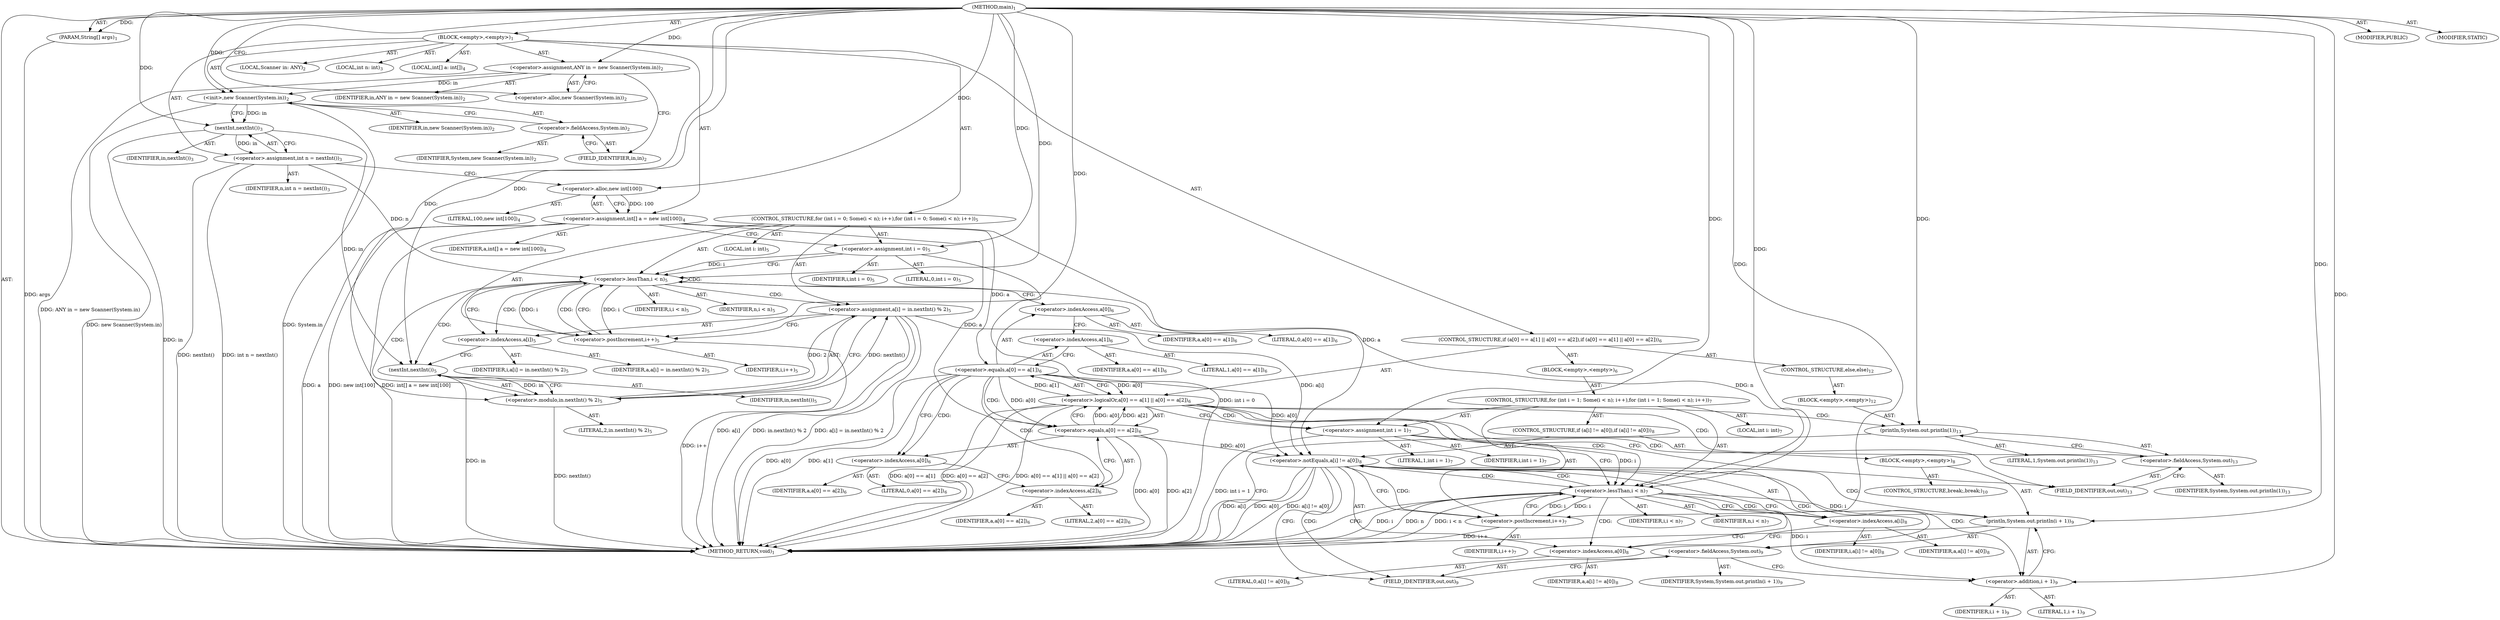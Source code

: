 digraph "main" {  
"19" [label = <(METHOD,main)<SUB>1</SUB>> ]
"20" [label = <(PARAM,String[] args)<SUB>1</SUB>> ]
"21" [label = <(BLOCK,&lt;empty&gt;,&lt;empty&gt;)<SUB>1</SUB>> ]
"4" [label = <(LOCAL,Scanner in: ANY)<SUB>2</SUB>> ]
"22" [label = <(&lt;operator&gt;.assignment,ANY in = new Scanner(System.in))<SUB>2</SUB>> ]
"23" [label = <(IDENTIFIER,in,ANY in = new Scanner(System.in))<SUB>2</SUB>> ]
"24" [label = <(&lt;operator&gt;.alloc,new Scanner(System.in))<SUB>2</SUB>> ]
"25" [label = <(&lt;init&gt;,new Scanner(System.in))<SUB>2</SUB>> ]
"3" [label = <(IDENTIFIER,in,new Scanner(System.in))<SUB>2</SUB>> ]
"26" [label = <(&lt;operator&gt;.fieldAccess,System.in)<SUB>2</SUB>> ]
"27" [label = <(IDENTIFIER,System,new Scanner(System.in))<SUB>2</SUB>> ]
"28" [label = <(FIELD_IDENTIFIER,in,in)<SUB>2</SUB>> ]
"29" [label = <(LOCAL,int n: int)<SUB>3</SUB>> ]
"30" [label = <(&lt;operator&gt;.assignment,int n = nextInt())<SUB>3</SUB>> ]
"31" [label = <(IDENTIFIER,n,int n = nextInt())<SUB>3</SUB>> ]
"32" [label = <(nextInt,nextInt())<SUB>3</SUB>> ]
"33" [label = <(IDENTIFIER,in,nextInt())<SUB>3</SUB>> ]
"34" [label = <(LOCAL,int[] a: int[])<SUB>4</SUB>> ]
"35" [label = <(&lt;operator&gt;.assignment,int[] a = new int[100])<SUB>4</SUB>> ]
"36" [label = <(IDENTIFIER,a,int[] a = new int[100])<SUB>4</SUB>> ]
"37" [label = <(&lt;operator&gt;.alloc,new int[100])> ]
"38" [label = <(LITERAL,100,new int[100])<SUB>4</SUB>> ]
"39" [label = <(CONTROL_STRUCTURE,for (int i = 0; Some(i &lt; n); i++),for (int i = 0; Some(i &lt; n); i++))<SUB>5</SUB>> ]
"40" [label = <(LOCAL,int i: int)<SUB>5</SUB>> ]
"41" [label = <(&lt;operator&gt;.assignment,int i = 0)<SUB>5</SUB>> ]
"42" [label = <(IDENTIFIER,i,int i = 0)<SUB>5</SUB>> ]
"43" [label = <(LITERAL,0,int i = 0)<SUB>5</SUB>> ]
"44" [label = <(&lt;operator&gt;.lessThan,i &lt; n)<SUB>5</SUB>> ]
"45" [label = <(IDENTIFIER,i,i &lt; n)<SUB>5</SUB>> ]
"46" [label = <(IDENTIFIER,n,i &lt; n)<SUB>5</SUB>> ]
"47" [label = <(&lt;operator&gt;.postIncrement,i++)<SUB>5</SUB>> ]
"48" [label = <(IDENTIFIER,i,i++)<SUB>5</SUB>> ]
"49" [label = <(&lt;operator&gt;.assignment,a[i] = in.nextInt() % 2)<SUB>5</SUB>> ]
"50" [label = <(&lt;operator&gt;.indexAccess,a[i])<SUB>5</SUB>> ]
"51" [label = <(IDENTIFIER,a,a[i] = in.nextInt() % 2)<SUB>5</SUB>> ]
"52" [label = <(IDENTIFIER,i,a[i] = in.nextInt() % 2)<SUB>5</SUB>> ]
"53" [label = <(&lt;operator&gt;.modulo,in.nextInt() % 2)<SUB>5</SUB>> ]
"54" [label = <(nextInt,nextInt())<SUB>5</SUB>> ]
"55" [label = <(IDENTIFIER,in,nextInt())<SUB>5</SUB>> ]
"56" [label = <(LITERAL,2,in.nextInt() % 2)<SUB>5</SUB>> ]
"57" [label = <(CONTROL_STRUCTURE,if (a[0] == a[1] || a[0] == a[2]),if (a[0] == a[1] || a[0] == a[2]))<SUB>6</SUB>> ]
"58" [label = <(&lt;operator&gt;.logicalOr,a[0] == a[1] || a[0] == a[2])<SUB>6</SUB>> ]
"59" [label = <(&lt;operator&gt;.equals,a[0] == a[1])<SUB>6</SUB>> ]
"60" [label = <(&lt;operator&gt;.indexAccess,a[0])<SUB>6</SUB>> ]
"61" [label = <(IDENTIFIER,a,a[0] == a[1])<SUB>6</SUB>> ]
"62" [label = <(LITERAL,0,a[0] == a[1])<SUB>6</SUB>> ]
"63" [label = <(&lt;operator&gt;.indexAccess,a[1])<SUB>6</SUB>> ]
"64" [label = <(IDENTIFIER,a,a[0] == a[1])<SUB>6</SUB>> ]
"65" [label = <(LITERAL,1,a[0] == a[1])<SUB>6</SUB>> ]
"66" [label = <(&lt;operator&gt;.equals,a[0] == a[2])<SUB>6</SUB>> ]
"67" [label = <(&lt;operator&gt;.indexAccess,a[0])<SUB>6</SUB>> ]
"68" [label = <(IDENTIFIER,a,a[0] == a[2])<SUB>6</SUB>> ]
"69" [label = <(LITERAL,0,a[0] == a[2])<SUB>6</SUB>> ]
"70" [label = <(&lt;operator&gt;.indexAccess,a[2])<SUB>6</SUB>> ]
"71" [label = <(IDENTIFIER,a,a[0] == a[2])<SUB>6</SUB>> ]
"72" [label = <(LITERAL,2,a[0] == a[2])<SUB>6</SUB>> ]
"73" [label = <(BLOCK,&lt;empty&gt;,&lt;empty&gt;)<SUB>6</SUB>> ]
"74" [label = <(CONTROL_STRUCTURE,for (int i = 1; Some(i &lt; n); i++),for (int i = 1; Some(i &lt; n); i++))<SUB>7</SUB>> ]
"75" [label = <(LOCAL,int i: int)<SUB>7</SUB>> ]
"76" [label = <(&lt;operator&gt;.assignment,int i = 1)<SUB>7</SUB>> ]
"77" [label = <(IDENTIFIER,i,int i = 1)<SUB>7</SUB>> ]
"78" [label = <(LITERAL,1,int i = 1)<SUB>7</SUB>> ]
"79" [label = <(&lt;operator&gt;.lessThan,i &lt; n)<SUB>7</SUB>> ]
"80" [label = <(IDENTIFIER,i,i &lt; n)<SUB>7</SUB>> ]
"81" [label = <(IDENTIFIER,n,i &lt; n)<SUB>7</SUB>> ]
"82" [label = <(&lt;operator&gt;.postIncrement,i++)<SUB>7</SUB>> ]
"83" [label = <(IDENTIFIER,i,i++)<SUB>7</SUB>> ]
"84" [label = <(CONTROL_STRUCTURE,if (a[i] != a[0]),if (a[i] != a[0]))<SUB>8</SUB>> ]
"85" [label = <(&lt;operator&gt;.notEquals,a[i] != a[0])<SUB>8</SUB>> ]
"86" [label = <(&lt;operator&gt;.indexAccess,a[i])<SUB>8</SUB>> ]
"87" [label = <(IDENTIFIER,a,a[i] != a[0])<SUB>8</SUB>> ]
"88" [label = <(IDENTIFIER,i,a[i] != a[0])<SUB>8</SUB>> ]
"89" [label = <(&lt;operator&gt;.indexAccess,a[0])<SUB>8</SUB>> ]
"90" [label = <(IDENTIFIER,a,a[i] != a[0])<SUB>8</SUB>> ]
"91" [label = <(LITERAL,0,a[i] != a[0])<SUB>8</SUB>> ]
"92" [label = <(BLOCK,&lt;empty&gt;,&lt;empty&gt;)<SUB>8</SUB>> ]
"93" [label = <(println,System.out.println(i + 1))<SUB>9</SUB>> ]
"94" [label = <(&lt;operator&gt;.fieldAccess,System.out)<SUB>9</SUB>> ]
"95" [label = <(IDENTIFIER,System,System.out.println(i + 1))<SUB>9</SUB>> ]
"96" [label = <(FIELD_IDENTIFIER,out,out)<SUB>9</SUB>> ]
"97" [label = <(&lt;operator&gt;.addition,i + 1)<SUB>9</SUB>> ]
"98" [label = <(IDENTIFIER,i,i + 1)<SUB>9</SUB>> ]
"99" [label = <(LITERAL,1,i + 1)<SUB>9</SUB>> ]
"100" [label = <(CONTROL_STRUCTURE,break;,break;)<SUB>10</SUB>> ]
"101" [label = <(CONTROL_STRUCTURE,else,else)<SUB>12</SUB>> ]
"102" [label = <(BLOCK,&lt;empty&gt;,&lt;empty&gt;)<SUB>12</SUB>> ]
"103" [label = <(println,System.out.println(1))<SUB>13</SUB>> ]
"104" [label = <(&lt;operator&gt;.fieldAccess,System.out)<SUB>13</SUB>> ]
"105" [label = <(IDENTIFIER,System,System.out.println(1))<SUB>13</SUB>> ]
"106" [label = <(FIELD_IDENTIFIER,out,out)<SUB>13</SUB>> ]
"107" [label = <(LITERAL,1,System.out.println(1))<SUB>13</SUB>> ]
"108" [label = <(MODIFIER,PUBLIC)> ]
"109" [label = <(MODIFIER,STATIC)> ]
"110" [label = <(METHOD_RETURN,void)<SUB>1</SUB>> ]
  "19" -> "20"  [ label = "AST: "] 
  "19" -> "21"  [ label = "AST: "] 
  "19" -> "108"  [ label = "AST: "] 
  "19" -> "109"  [ label = "AST: "] 
  "19" -> "110"  [ label = "AST: "] 
  "21" -> "4"  [ label = "AST: "] 
  "21" -> "22"  [ label = "AST: "] 
  "21" -> "25"  [ label = "AST: "] 
  "21" -> "29"  [ label = "AST: "] 
  "21" -> "30"  [ label = "AST: "] 
  "21" -> "34"  [ label = "AST: "] 
  "21" -> "35"  [ label = "AST: "] 
  "21" -> "39"  [ label = "AST: "] 
  "21" -> "57"  [ label = "AST: "] 
  "22" -> "23"  [ label = "AST: "] 
  "22" -> "24"  [ label = "AST: "] 
  "25" -> "3"  [ label = "AST: "] 
  "25" -> "26"  [ label = "AST: "] 
  "26" -> "27"  [ label = "AST: "] 
  "26" -> "28"  [ label = "AST: "] 
  "30" -> "31"  [ label = "AST: "] 
  "30" -> "32"  [ label = "AST: "] 
  "32" -> "33"  [ label = "AST: "] 
  "35" -> "36"  [ label = "AST: "] 
  "35" -> "37"  [ label = "AST: "] 
  "37" -> "38"  [ label = "AST: "] 
  "39" -> "40"  [ label = "AST: "] 
  "39" -> "41"  [ label = "AST: "] 
  "39" -> "44"  [ label = "AST: "] 
  "39" -> "47"  [ label = "AST: "] 
  "39" -> "49"  [ label = "AST: "] 
  "41" -> "42"  [ label = "AST: "] 
  "41" -> "43"  [ label = "AST: "] 
  "44" -> "45"  [ label = "AST: "] 
  "44" -> "46"  [ label = "AST: "] 
  "47" -> "48"  [ label = "AST: "] 
  "49" -> "50"  [ label = "AST: "] 
  "49" -> "53"  [ label = "AST: "] 
  "50" -> "51"  [ label = "AST: "] 
  "50" -> "52"  [ label = "AST: "] 
  "53" -> "54"  [ label = "AST: "] 
  "53" -> "56"  [ label = "AST: "] 
  "54" -> "55"  [ label = "AST: "] 
  "57" -> "58"  [ label = "AST: "] 
  "57" -> "73"  [ label = "AST: "] 
  "57" -> "101"  [ label = "AST: "] 
  "58" -> "59"  [ label = "AST: "] 
  "58" -> "66"  [ label = "AST: "] 
  "59" -> "60"  [ label = "AST: "] 
  "59" -> "63"  [ label = "AST: "] 
  "60" -> "61"  [ label = "AST: "] 
  "60" -> "62"  [ label = "AST: "] 
  "63" -> "64"  [ label = "AST: "] 
  "63" -> "65"  [ label = "AST: "] 
  "66" -> "67"  [ label = "AST: "] 
  "66" -> "70"  [ label = "AST: "] 
  "67" -> "68"  [ label = "AST: "] 
  "67" -> "69"  [ label = "AST: "] 
  "70" -> "71"  [ label = "AST: "] 
  "70" -> "72"  [ label = "AST: "] 
  "73" -> "74"  [ label = "AST: "] 
  "74" -> "75"  [ label = "AST: "] 
  "74" -> "76"  [ label = "AST: "] 
  "74" -> "79"  [ label = "AST: "] 
  "74" -> "82"  [ label = "AST: "] 
  "74" -> "84"  [ label = "AST: "] 
  "76" -> "77"  [ label = "AST: "] 
  "76" -> "78"  [ label = "AST: "] 
  "79" -> "80"  [ label = "AST: "] 
  "79" -> "81"  [ label = "AST: "] 
  "82" -> "83"  [ label = "AST: "] 
  "84" -> "85"  [ label = "AST: "] 
  "84" -> "92"  [ label = "AST: "] 
  "85" -> "86"  [ label = "AST: "] 
  "85" -> "89"  [ label = "AST: "] 
  "86" -> "87"  [ label = "AST: "] 
  "86" -> "88"  [ label = "AST: "] 
  "89" -> "90"  [ label = "AST: "] 
  "89" -> "91"  [ label = "AST: "] 
  "92" -> "93"  [ label = "AST: "] 
  "92" -> "100"  [ label = "AST: "] 
  "93" -> "94"  [ label = "AST: "] 
  "93" -> "97"  [ label = "AST: "] 
  "94" -> "95"  [ label = "AST: "] 
  "94" -> "96"  [ label = "AST: "] 
  "97" -> "98"  [ label = "AST: "] 
  "97" -> "99"  [ label = "AST: "] 
  "101" -> "102"  [ label = "AST: "] 
  "102" -> "103"  [ label = "AST: "] 
  "103" -> "104"  [ label = "AST: "] 
  "103" -> "107"  [ label = "AST: "] 
  "104" -> "105"  [ label = "AST: "] 
  "104" -> "106"  [ label = "AST: "] 
  "22" -> "28"  [ label = "CFG: "] 
  "25" -> "32"  [ label = "CFG: "] 
  "30" -> "37"  [ label = "CFG: "] 
  "35" -> "41"  [ label = "CFG: "] 
  "24" -> "22"  [ label = "CFG: "] 
  "26" -> "25"  [ label = "CFG: "] 
  "32" -> "30"  [ label = "CFG: "] 
  "37" -> "35"  [ label = "CFG: "] 
  "41" -> "44"  [ label = "CFG: "] 
  "44" -> "50"  [ label = "CFG: "] 
  "44" -> "60"  [ label = "CFG: "] 
  "47" -> "44"  [ label = "CFG: "] 
  "49" -> "47"  [ label = "CFG: "] 
  "58" -> "76"  [ label = "CFG: "] 
  "58" -> "106"  [ label = "CFG: "] 
  "28" -> "26"  [ label = "CFG: "] 
  "50" -> "54"  [ label = "CFG: "] 
  "53" -> "49"  [ label = "CFG: "] 
  "59" -> "58"  [ label = "CFG: "] 
  "59" -> "67"  [ label = "CFG: "] 
  "66" -> "58"  [ label = "CFG: "] 
  "54" -> "53"  [ label = "CFG: "] 
  "60" -> "63"  [ label = "CFG: "] 
  "63" -> "59"  [ label = "CFG: "] 
  "67" -> "70"  [ label = "CFG: "] 
  "70" -> "66"  [ label = "CFG: "] 
  "76" -> "79"  [ label = "CFG: "] 
  "79" -> "110"  [ label = "CFG: "] 
  "79" -> "86"  [ label = "CFG: "] 
  "82" -> "79"  [ label = "CFG: "] 
  "103" -> "110"  [ label = "CFG: "] 
  "85" -> "96"  [ label = "CFG: "] 
  "85" -> "82"  [ label = "CFG: "] 
  "104" -> "103"  [ label = "CFG: "] 
  "86" -> "89"  [ label = "CFG: "] 
  "89" -> "85"  [ label = "CFG: "] 
  "93" -> "110"  [ label = "CFG: "] 
  "106" -> "104"  [ label = "CFG: "] 
  "94" -> "97"  [ label = "CFG: "] 
  "97" -> "93"  [ label = "CFG: "] 
  "96" -> "94"  [ label = "CFG: "] 
  "19" -> "24"  [ label = "CFG: "] 
  "20" -> "110"  [ label = "DDG: args"] 
  "22" -> "110"  [ label = "DDG: ANY in = new Scanner(System.in)"] 
  "25" -> "110"  [ label = "DDG: System.in"] 
  "25" -> "110"  [ label = "DDG: new Scanner(System.in)"] 
  "32" -> "110"  [ label = "DDG: in"] 
  "30" -> "110"  [ label = "DDG: nextInt()"] 
  "30" -> "110"  [ label = "DDG: int n = nextInt()"] 
  "35" -> "110"  [ label = "DDG: a"] 
  "35" -> "110"  [ label = "DDG: new int[100]"] 
  "35" -> "110"  [ label = "DDG: int[] a = new int[100]"] 
  "41" -> "110"  [ label = "DDG: int i = 0"] 
  "59" -> "110"  [ label = "DDG: a[0]"] 
  "59" -> "110"  [ label = "DDG: a[1]"] 
  "58" -> "110"  [ label = "DDG: a[0] == a[1]"] 
  "66" -> "110"  [ label = "DDG: a[0]"] 
  "66" -> "110"  [ label = "DDG: a[2]"] 
  "58" -> "110"  [ label = "DDG: a[0] == a[2]"] 
  "58" -> "110"  [ label = "DDG: a[0] == a[1] || a[0] == a[2]"] 
  "76" -> "110"  [ label = "DDG: int i = 1"] 
  "79" -> "110"  [ label = "DDG: i"] 
  "79" -> "110"  [ label = "DDG: n"] 
  "79" -> "110"  [ label = "DDG: i &lt; n"] 
  "85" -> "110"  [ label = "DDG: a[i]"] 
  "85" -> "110"  [ label = "DDG: a[0]"] 
  "85" -> "110"  [ label = "DDG: a[i] != a[0]"] 
  "82" -> "110"  [ label = "DDG: i++"] 
  "49" -> "110"  [ label = "DDG: a[i]"] 
  "54" -> "110"  [ label = "DDG: in"] 
  "53" -> "110"  [ label = "DDG: nextInt()"] 
  "49" -> "110"  [ label = "DDG: in.nextInt() % 2"] 
  "49" -> "110"  [ label = "DDG: a[i] = in.nextInt() % 2"] 
  "47" -> "110"  [ label = "DDG: i++"] 
  "19" -> "20"  [ label = "DDG: "] 
  "19" -> "22"  [ label = "DDG: "] 
  "32" -> "30"  [ label = "DDG: in"] 
  "37" -> "35"  [ label = "DDG: 100"] 
  "22" -> "25"  [ label = "DDG: in"] 
  "19" -> "25"  [ label = "DDG: "] 
  "19" -> "41"  [ label = "DDG: "] 
  "53" -> "49"  [ label = "DDG: nextInt()"] 
  "53" -> "49"  [ label = "DDG: 2"] 
  "25" -> "32"  [ label = "DDG: in"] 
  "19" -> "32"  [ label = "DDG: "] 
  "19" -> "37"  [ label = "DDG: "] 
  "41" -> "44"  [ label = "DDG: i"] 
  "47" -> "44"  [ label = "DDG: i"] 
  "19" -> "44"  [ label = "DDG: "] 
  "30" -> "44"  [ label = "DDG: n"] 
  "44" -> "47"  [ label = "DDG: i"] 
  "19" -> "47"  [ label = "DDG: "] 
  "59" -> "58"  [ label = "DDG: a[0]"] 
  "59" -> "58"  [ label = "DDG: a[1]"] 
  "66" -> "58"  [ label = "DDG: a[0]"] 
  "66" -> "58"  [ label = "DDG: a[2]"] 
  "54" -> "53"  [ label = "DDG: in"] 
  "19" -> "53"  [ label = "DDG: "] 
  "35" -> "59"  [ label = "DDG: a"] 
  "35" -> "66"  [ label = "DDG: a"] 
  "59" -> "66"  [ label = "DDG: a[0]"] 
  "19" -> "76"  [ label = "DDG: "] 
  "32" -> "54"  [ label = "DDG: in"] 
  "19" -> "54"  [ label = "DDG: "] 
  "76" -> "79"  [ label = "DDG: i"] 
  "82" -> "79"  [ label = "DDG: i"] 
  "19" -> "79"  [ label = "DDG: "] 
  "44" -> "79"  [ label = "DDG: n"] 
  "79" -> "82"  [ label = "DDG: i"] 
  "19" -> "82"  [ label = "DDG: "] 
  "19" -> "103"  [ label = "DDG: "] 
  "35" -> "85"  [ label = "DDG: a"] 
  "49" -> "85"  [ label = "DDG: a[i]"] 
  "59" -> "85"  [ label = "DDG: a[0]"] 
  "66" -> "85"  [ label = "DDG: a[0]"] 
  "79" -> "93"  [ label = "DDG: i"] 
  "19" -> "93"  [ label = "DDG: "] 
  "79" -> "97"  [ label = "DDG: i"] 
  "19" -> "97"  [ label = "DDG: "] 
  "44" -> "47"  [ label = "CDG: "] 
  "44" -> "49"  [ label = "CDG: "] 
  "44" -> "50"  [ label = "CDG: "] 
  "44" -> "44"  [ label = "CDG: "] 
  "44" -> "54"  [ label = "CDG: "] 
  "44" -> "53"  [ label = "CDG: "] 
  "58" -> "103"  [ label = "CDG: "] 
  "58" -> "104"  [ label = "CDG: "] 
  "58" -> "106"  [ label = "CDG: "] 
  "58" -> "76"  [ label = "CDG: "] 
  "58" -> "79"  [ label = "CDG: "] 
  "59" -> "66"  [ label = "CDG: "] 
  "59" -> "67"  [ label = "CDG: "] 
  "59" -> "70"  [ label = "CDG: "] 
  "79" -> "89"  [ label = "CDG: "] 
  "79" -> "85"  [ label = "CDG: "] 
  "79" -> "86"  [ label = "CDG: "] 
  "85" -> "94"  [ label = "CDG: "] 
  "85" -> "96"  [ label = "CDG: "] 
  "85" -> "97"  [ label = "CDG: "] 
  "85" -> "82"  [ label = "CDG: "] 
  "85" -> "93"  [ label = "CDG: "] 
  "85" -> "79"  [ label = "CDG: "] 
}
